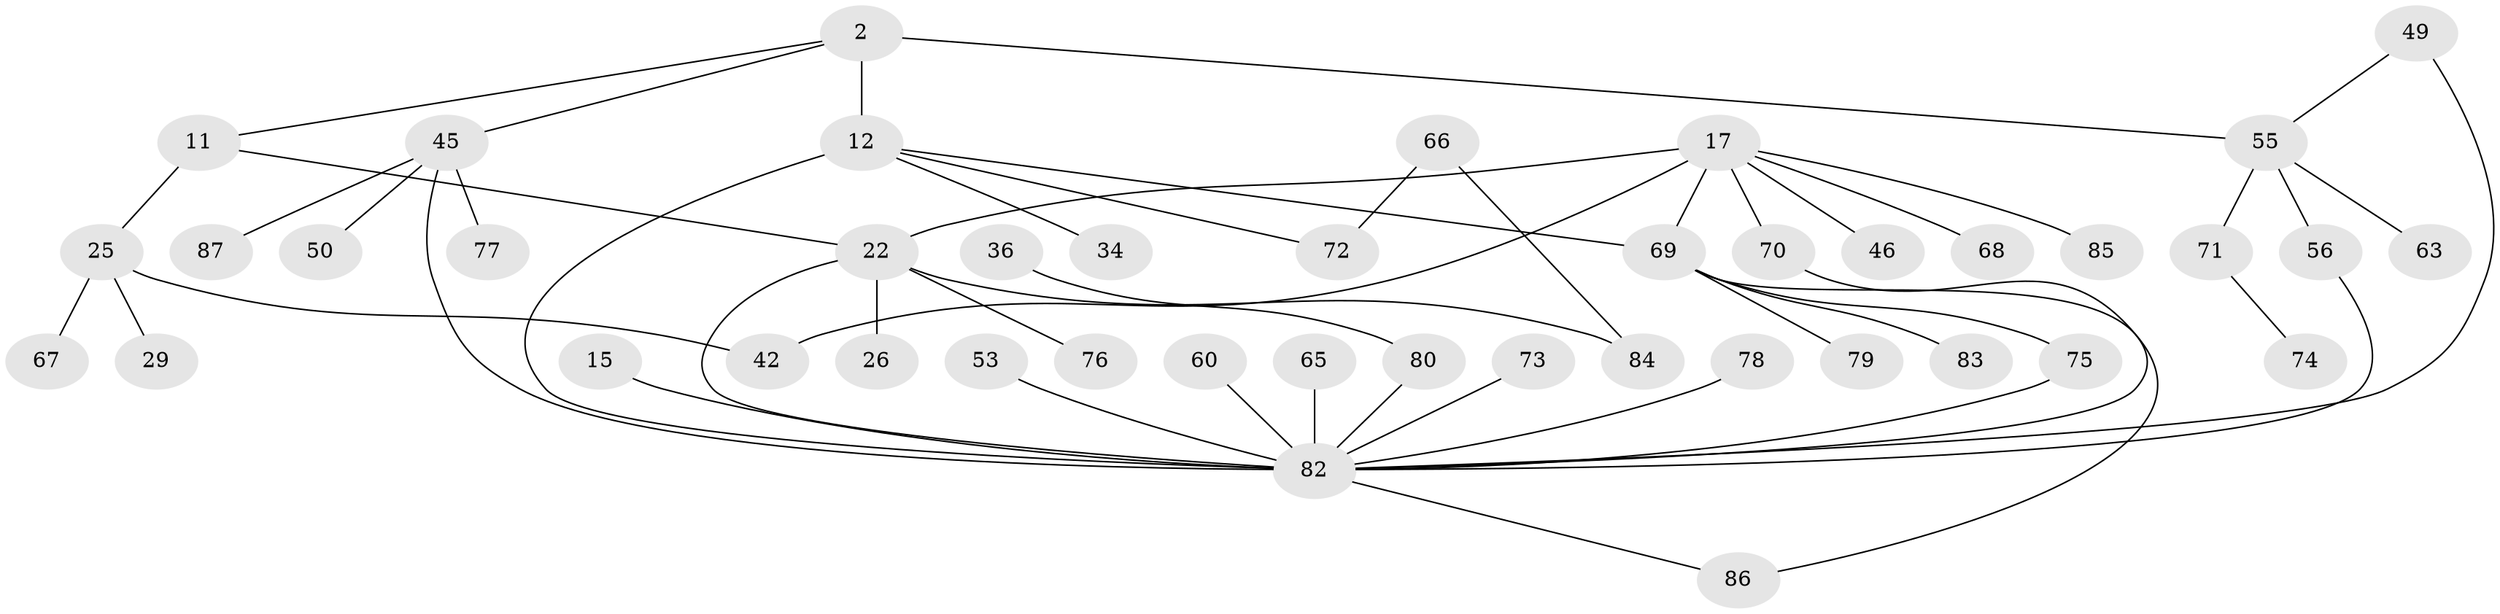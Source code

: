 // original degree distribution, {4: 0.19540229885057472, 7: 0.011494252873563218, 6: 0.04597701149425287, 5: 0.011494252873563218, 2: 0.27586206896551724, 3: 0.10344827586206896, 1: 0.3563218390804598}
// Generated by graph-tools (version 1.1) at 2025/41/03/09/25 04:41:24]
// undirected, 43 vertices, 52 edges
graph export_dot {
graph [start="1"]
  node [color=gray90,style=filled];
  2;
  11 [super="+3"];
  12 [super="+5"];
  15;
  17 [super="+16"];
  22 [super="+10"];
  25 [super="+19"];
  26;
  29;
  34;
  36;
  42 [super="+31"];
  45 [super="+32+18"];
  46;
  49;
  50;
  53;
  55 [super="+1"];
  56;
  60;
  63;
  65 [super="+57"];
  66;
  67;
  68;
  69 [super="+59+54+61+62"];
  70 [super="+64"];
  71 [super="+14"];
  72 [super="+27+28"];
  73;
  74;
  75 [super="+58"];
  76;
  77;
  78;
  79;
  80 [super="+30+44"];
  82 [super="+35+21+7+38+33+81"];
  83;
  84;
  85;
  86 [super="+43"];
  87;
  2 -- 55 [weight=2];
  2 -- 12 [weight=2];
  2 -- 11;
  2 -- 45 [weight=2];
  11 -- 25 [weight=2];
  11 -- 22;
  12 -- 34;
  12 -- 72;
  12 -- 82 [weight=2];
  12 -- 69;
  15 -- 82;
  17 -- 22 [weight=2];
  17 -- 46;
  17 -- 85;
  17 -- 68;
  17 -- 42;
  17 -- 70;
  17 -- 69;
  22 -- 26;
  22 -- 76;
  22 -- 84;
  22 -- 82 [weight=3];
  25 -- 67;
  25 -- 42;
  25 -- 29;
  36 -- 80;
  45 -- 50;
  45 -- 77;
  45 -- 87;
  45 -- 82;
  49 -- 55;
  49 -- 82;
  53 -- 82;
  55 -- 56;
  55 -- 63;
  55 -- 71;
  56 -- 82;
  60 -- 82;
  65 -- 82;
  66 -- 84;
  66 -- 72;
  69 -- 75;
  69 -- 86;
  69 -- 79;
  69 -- 83;
  70 -- 82;
  71 -- 74;
  73 -- 82;
  75 -- 82;
  78 -- 82;
  80 -- 82 [weight=2];
  82 -- 86;
}
